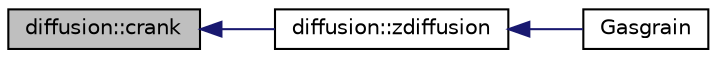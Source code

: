 digraph G
{
  edge [fontname="Helvetica",fontsize="10",labelfontname="Helvetica",labelfontsize="10"];
  node [fontname="Helvetica",fontsize="10",shape=record];
  rankdir=LR;
  Node1 [label="diffusion::crank",height=0.2,width=0.4,color="black", fillcolor="grey75", style="filled" fontcolor="black"];
  Node1 -> Node2 [dir=back,color="midnightblue",fontsize="10",style="solid",fontname="Helvetica"];
  Node2 [label="diffusion::zdiffusion",height=0.2,width=0.4,color="black", fillcolor="white", style="filled",URL="$namespacediffusion.html#aa5a7841e4c2e1ce923455deeb0056add"];
  Node2 -> Node3 [dir=back,color="midnightblue",fontsize="10",style="solid",fontname="Helvetica"];
  Node3 [label="Gasgrain",height=0.2,width=0.4,color="black", fillcolor="white", style="filled",URL="$nautilus_8f90.html#a581e8920671b59dd3be0bd0cd3a87373"];
}
